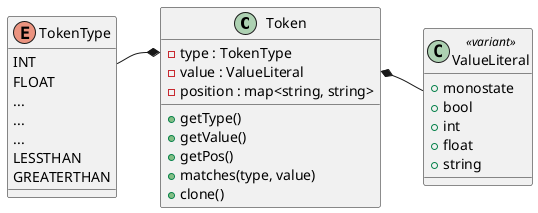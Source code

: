 @startuml Token

class Token {
    + getType()
    + getValue()
    + getPos()
    + matches(type, value)
    + clone()
    - type : TokenType
    - value : ValueLiteral
    - position : map<string, string>
}

enum TokenType {
    INT
    FLOAT
    ...
    ...
    ...
    LESSTHAN
    GREATERTHAN
}

class ValueLiteral <<variant>> {
    + monostate
    + bool
    + int
    + float
    + string
}

TokenType -* Token::type
Token::value *- ValueLiteral

@enduml